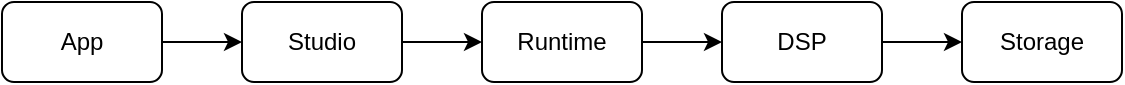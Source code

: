 <?xml version="1.0" encoding="UTF-8"?>
<mxfile>
  <diagram id="global-dataflow" name="Page-1">
    <mxGraphModel dx="723" dy="377" grid="1" gridSize="10" guides="1" tooltips="1" connect="1" arrows="1" fold="1" page="1" pageScale="1" pageWidth="850" pageHeight="1100" math="0" shadow="0">
      <root>
        <mxCell id="0"/>
        <mxCell id="1" parent="0"/>
        <mxCell id="ui" value="App" style="rounded=1;whiteSpace=wrap;html=1;" vertex="1" parent="1">
          <mxGeometry x="20" y="40" width="80" height="40" as="geometry"/>
        </mxCell>
        <mxCell id="studio" value="Studio" style="rounded=1;whiteSpace=wrap;html=1;" vertex="1" parent="1">
          <mxGeometry x="140" y="40" width="80" height="40" as="geometry"/>
        </mxCell>
        <mxCell id="runtime" value="Runtime" style="rounded=1;whiteSpace=wrap;html=1;" vertex="1" parent="1">
          <mxGeometry x="260" y="40" width="80" height="40" as="geometry"/>
        </mxCell>
        <mxCell id="dsp" value="DSP" style="rounded=1;whiteSpace=wrap;html=1;" vertex="1" parent="1">
          <mxGeometry x="380" y="40" width="80" height="40" as="geometry"/>
        </mxCell>
        <mxCell id="storage" value="Storage" style="rounded=1;whiteSpace=wrap;html=1;" vertex="1" parent="1">
          <mxGeometry x="500" y="40" width="80" height="40" as="geometry"/>
        </mxCell>
        <mxCell id="e1" style="edgeStyle=elbowEdgeStyle;rounded=0;orthogonalLoop=1;jettySize=auto;html=1;exitX=1;exitY=0.5;exitPerimeter=1;entryX=0;entryY=0.5;entryPerimeter=1;" edge="1" parent="1" source="ui" target="studio">
          <mxGeometry relative="1" as="geometry"/>
        </mxCell>
        <mxCell id="e2" style="edgeStyle=elbowEdgeStyle;rounded=0;orthogonalLoop=1;jettySize=auto;html=1;exitX=1;exitY=0.5;exitPerimeter=1;entryX=0;entryY=0.5;entryPerimeter=1;" edge="1" parent="1" source="studio" target="runtime">
          <mxGeometry relative="1" as="geometry"/>
        </mxCell>
        <mxCell id="e3" style="edgeStyle=elbowEdgeStyle;rounded=0;orthogonalLoop=1;jettySize=auto;html=1;exitX=1;exitY=0.5;exitPerimeter=1;entryX=0;entryY=0.5;entryPerimeter=1;" edge="1" parent="1" source="runtime" target="dsp">
          <mxGeometry relative="1" as="geometry"/>
        </mxCell>
        <mxCell id="e4" style="edgeStyle=elbowEdgeStyle;rounded=0;orthogonalLoop=1;jettySize=auto;html=1;exitX=1;exitY=0.5;exitPerimeter=1;entryX=0;entryY=0.5;entryPerimeter=1;" edge="1" parent="1" source="dsp" target="storage">
          <mxGeometry relative="1" as="geometry"/>
        </mxCell>
      </root>
    </mxGraphModel>
  </diagram>
</mxfile>
